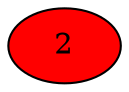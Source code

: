 strict digraph "main" {
	// Node definitions.
	2 [
		entry=true
		fillcolor=red
		style=filled
	];
}